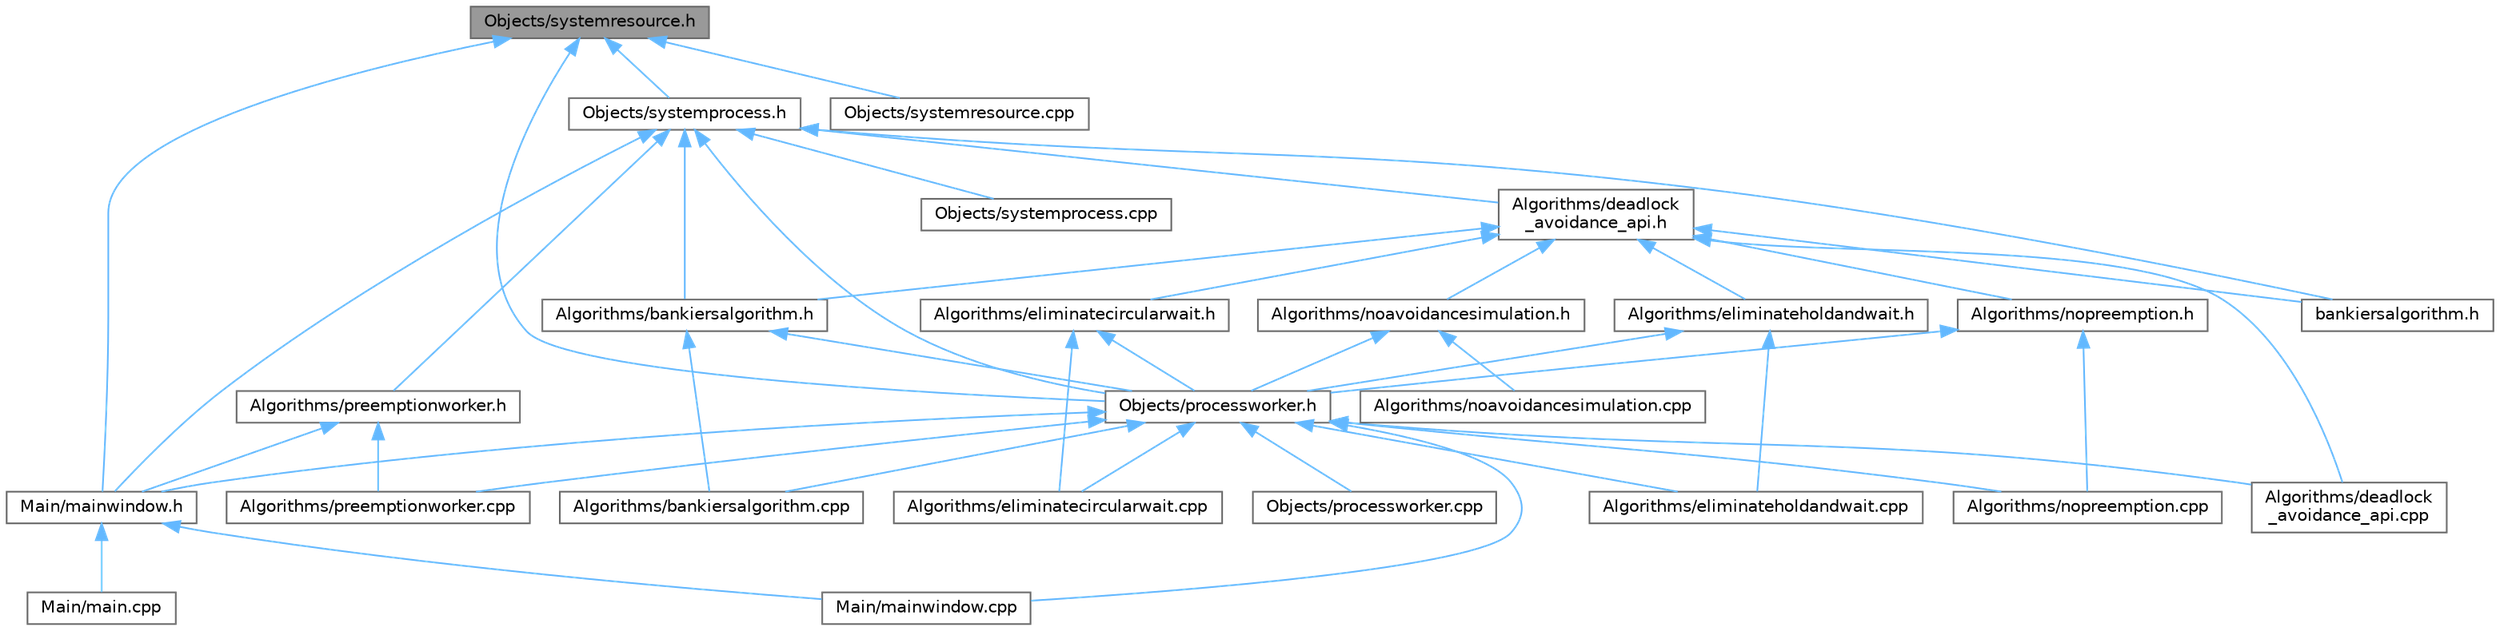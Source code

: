 digraph "Objects/systemresource.h"
{
 // LATEX_PDF_SIZE
  bgcolor="transparent";
  edge [fontname=Helvetica,fontsize=10,labelfontname=Helvetica,labelfontsize=10];
  node [fontname=Helvetica,fontsize=10,shape=box,height=0.2,width=0.4];
  Node1 [id="Node000001",label="Objects/systemresource.h",height=0.2,width=0.4,color="gray40", fillcolor="grey60", style="filled", fontcolor="black",tooltip=" "];
  Node1 -> Node2 [id="edge1_Node000001_Node000002",dir="back",color="steelblue1",style="solid",tooltip=" "];
  Node2 [id="Node000002",label="Main/mainwindow.h",height=0.2,width=0.4,color="grey40", fillcolor="white", style="filled",URL="$mainwindow_8h.html",tooltip=" "];
  Node2 -> Node3 [id="edge2_Node000002_Node000003",dir="back",color="steelblue1",style="solid",tooltip=" "];
  Node3 [id="Node000003",label="Main/main.cpp",height=0.2,width=0.4,color="grey40", fillcolor="white", style="filled",URL="$main_8cpp.html",tooltip=" "];
  Node2 -> Node4 [id="edge3_Node000002_Node000004",dir="back",color="steelblue1",style="solid",tooltip=" "];
  Node4 [id="Node000004",label="Main/mainwindow.cpp",height=0.2,width=0.4,color="grey40", fillcolor="white", style="filled",URL="$mainwindow_8cpp.html",tooltip=" "];
  Node1 -> Node5 [id="edge4_Node000001_Node000005",dir="back",color="steelblue1",style="solid",tooltip=" "];
  Node5 [id="Node000005",label="Objects/processworker.h",height=0.2,width=0.4,color="grey40", fillcolor="white", style="filled",URL="$processworker_8h.html",tooltip=" "];
  Node5 -> Node6 [id="edge5_Node000005_Node000006",dir="back",color="steelblue1",style="solid",tooltip=" "];
  Node6 [id="Node000006",label="Algorithms/bankiersalgorithm.cpp",height=0.2,width=0.4,color="grey40", fillcolor="white", style="filled",URL="$bankiersalgorithm_8cpp.html",tooltip=" "];
  Node5 -> Node7 [id="edge6_Node000005_Node000007",dir="back",color="steelblue1",style="solid",tooltip=" "];
  Node7 [id="Node000007",label="Algorithms/deadlock\l_avoidance_api.cpp",height=0.2,width=0.4,color="grey40", fillcolor="white", style="filled",URL="$deadlock__avoidance__api_8cpp.html",tooltip=" "];
  Node5 -> Node8 [id="edge7_Node000005_Node000008",dir="back",color="steelblue1",style="solid",tooltip=" "];
  Node8 [id="Node000008",label="Algorithms/eliminatecircularwait.cpp",height=0.2,width=0.4,color="grey40", fillcolor="white", style="filled",URL="$eliminatecircularwait_8cpp.html",tooltip=" "];
  Node5 -> Node9 [id="edge8_Node000005_Node000009",dir="back",color="steelblue1",style="solid",tooltip=" "];
  Node9 [id="Node000009",label="Algorithms/eliminateholdandwait.cpp",height=0.2,width=0.4,color="grey40", fillcolor="white", style="filled",URL="$eliminateholdandwait_8cpp.html",tooltip=" "];
  Node5 -> Node10 [id="edge9_Node000005_Node000010",dir="back",color="steelblue1",style="solid",tooltip=" "];
  Node10 [id="Node000010",label="Algorithms/nopreemption.cpp",height=0.2,width=0.4,color="grey40", fillcolor="white", style="filled",URL="$nopreemption_8cpp.html",tooltip=" "];
  Node5 -> Node11 [id="edge10_Node000005_Node000011",dir="back",color="steelblue1",style="solid",tooltip=" "];
  Node11 [id="Node000011",label="Algorithms/preemptionworker.cpp",height=0.2,width=0.4,color="grey40", fillcolor="white", style="filled",URL="$preemptionworker_8cpp.html",tooltip=" "];
  Node5 -> Node4 [id="edge11_Node000005_Node000004",dir="back",color="steelblue1",style="solid",tooltip=" "];
  Node5 -> Node2 [id="edge12_Node000005_Node000002",dir="back",color="steelblue1",style="solid",tooltip=" "];
  Node5 -> Node12 [id="edge13_Node000005_Node000012",dir="back",color="steelblue1",style="solid",tooltip=" "];
  Node12 [id="Node000012",label="Objects/processworker.cpp",height=0.2,width=0.4,color="grey40", fillcolor="white", style="filled",URL="$processworker_8cpp.html",tooltip=" "];
  Node1 -> Node13 [id="edge14_Node000001_Node000013",dir="back",color="steelblue1",style="solid",tooltip=" "];
  Node13 [id="Node000013",label="Objects/systemprocess.h",height=0.2,width=0.4,color="grey40", fillcolor="white", style="filled",URL="$systemprocess_8h.html",tooltip=" "];
  Node13 -> Node14 [id="edge15_Node000013_Node000014",dir="back",color="steelblue1",style="solid",tooltip=" "];
  Node14 [id="Node000014",label="Algorithms/bankiersalgorithm.h",height=0.2,width=0.4,color="grey40", fillcolor="white", style="filled",URL="$_algorithms_2bankiersalgorithm_8h.html",tooltip=" "];
  Node14 -> Node6 [id="edge16_Node000014_Node000006",dir="back",color="steelblue1",style="solid",tooltip=" "];
  Node14 -> Node5 [id="edge17_Node000014_Node000005",dir="back",color="steelblue1",style="solid",tooltip=" "];
  Node13 -> Node15 [id="edge18_Node000013_Node000015",dir="back",color="steelblue1",style="solid",tooltip=" "];
  Node15 [id="Node000015",label="Algorithms/deadlock\l_avoidance_api.h",height=0.2,width=0.4,color="grey40", fillcolor="white", style="filled",URL="$deadlock__avoidance__api_8h.html",tooltip=" "];
  Node15 -> Node14 [id="edge19_Node000015_Node000014",dir="back",color="steelblue1",style="solid",tooltip=" "];
  Node15 -> Node7 [id="edge20_Node000015_Node000007",dir="back",color="steelblue1",style="solid",tooltip=" "];
  Node15 -> Node16 [id="edge21_Node000015_Node000016",dir="back",color="steelblue1",style="solid",tooltip=" "];
  Node16 [id="Node000016",label="Algorithms/eliminatecircularwait.h",height=0.2,width=0.4,color="grey40", fillcolor="white", style="filled",URL="$eliminatecircularwait_8h.html",tooltip=" "];
  Node16 -> Node8 [id="edge22_Node000016_Node000008",dir="back",color="steelblue1",style="solid",tooltip=" "];
  Node16 -> Node5 [id="edge23_Node000016_Node000005",dir="back",color="steelblue1",style="solid",tooltip=" "];
  Node15 -> Node17 [id="edge24_Node000015_Node000017",dir="back",color="steelblue1",style="solid",tooltip=" "];
  Node17 [id="Node000017",label="Algorithms/eliminateholdandwait.h",height=0.2,width=0.4,color="grey40", fillcolor="white", style="filled",URL="$eliminateholdandwait_8h.html",tooltip=" "];
  Node17 -> Node9 [id="edge25_Node000017_Node000009",dir="back",color="steelblue1",style="solid",tooltip=" "];
  Node17 -> Node5 [id="edge26_Node000017_Node000005",dir="back",color="steelblue1",style="solid",tooltip=" "];
  Node15 -> Node18 [id="edge27_Node000015_Node000018",dir="back",color="steelblue1",style="solid",tooltip=" "];
  Node18 [id="Node000018",label="Algorithms/noavoidancesimulation.h",height=0.2,width=0.4,color="grey40", fillcolor="white", style="filled",URL="$noavoidancesimulation_8h.html",tooltip=" "];
  Node18 -> Node19 [id="edge28_Node000018_Node000019",dir="back",color="steelblue1",style="solid",tooltip=" "];
  Node19 [id="Node000019",label="Algorithms/noavoidancesimulation.cpp",height=0.2,width=0.4,color="grey40", fillcolor="white", style="filled",URL="$noavoidancesimulation_8cpp.html",tooltip=" "];
  Node18 -> Node5 [id="edge29_Node000018_Node000005",dir="back",color="steelblue1",style="solid",tooltip=" "];
  Node15 -> Node20 [id="edge30_Node000015_Node000020",dir="back",color="steelblue1",style="solid",tooltip=" "];
  Node20 [id="Node000020",label="Algorithms/nopreemption.h",height=0.2,width=0.4,color="grey40", fillcolor="white", style="filled",URL="$nopreemption_8h.html",tooltip=" "];
  Node20 -> Node10 [id="edge31_Node000020_Node000010",dir="back",color="steelblue1",style="solid",tooltip=" "];
  Node20 -> Node5 [id="edge32_Node000020_Node000005",dir="back",color="steelblue1",style="solid",tooltip=" "];
  Node15 -> Node21 [id="edge33_Node000015_Node000021",dir="back",color="steelblue1",style="solid",tooltip=" "];
  Node21 [id="Node000021",label="bankiersalgorithm.h",height=0.2,width=0.4,color="grey40", fillcolor="white", style="filled",URL="$bankiersalgorithm_8h.html",tooltip=" "];
  Node13 -> Node22 [id="edge34_Node000013_Node000022",dir="back",color="steelblue1",style="solid",tooltip=" "];
  Node22 [id="Node000022",label="Algorithms/preemptionworker.h",height=0.2,width=0.4,color="grey40", fillcolor="white", style="filled",URL="$preemptionworker_8h.html",tooltip=" "];
  Node22 -> Node11 [id="edge35_Node000022_Node000011",dir="back",color="steelblue1",style="solid",tooltip=" "];
  Node22 -> Node2 [id="edge36_Node000022_Node000002",dir="back",color="steelblue1",style="solid",tooltip=" "];
  Node13 -> Node2 [id="edge37_Node000013_Node000002",dir="back",color="steelblue1",style="solid",tooltip=" "];
  Node13 -> Node5 [id="edge38_Node000013_Node000005",dir="back",color="steelblue1",style="solid",tooltip=" "];
  Node13 -> Node23 [id="edge39_Node000013_Node000023",dir="back",color="steelblue1",style="solid",tooltip=" "];
  Node23 [id="Node000023",label="Objects/systemprocess.cpp",height=0.2,width=0.4,color="grey40", fillcolor="white", style="filled",URL="$systemprocess_8cpp.html",tooltip=" "];
  Node13 -> Node21 [id="edge40_Node000013_Node000021",dir="back",color="steelblue1",style="solid",tooltip=" "];
  Node1 -> Node24 [id="edge41_Node000001_Node000024",dir="back",color="steelblue1",style="solid",tooltip=" "];
  Node24 [id="Node000024",label="Objects/systemresource.cpp",height=0.2,width=0.4,color="grey40", fillcolor="white", style="filled",URL="$systemresource_8cpp.html",tooltip=" "];
}
